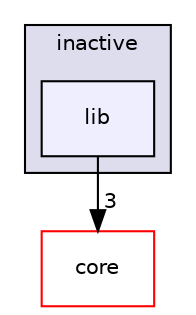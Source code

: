 digraph "inactive/lib" {
  compound=true
  node [ fontsize="10", fontname="Helvetica"];
  edge [ labelfontsize="10", labelfontname="Helvetica"];
  subgraph clusterdir_3850f8c1070c12997d7a734f999b50e7 {
    graph [ bgcolor="#ddddee", pencolor="black", label="inactive" fontname="Helvetica", fontsize="10", URL="dir_3850f8c1070c12997d7a734f999b50e7.html"]
  dir_b3053b17b1691346fbe06f67b7a49073 [shape=box, label="lib", style="filled", fillcolor="#eeeeff", pencolor="black", URL="dir_b3053b17b1691346fbe06f67b7a49073.html"];
  }
  dir_4270bfced15e0e73154b13468c7c9ad9 [shape=box label="core" fillcolor="white" style="filled" color="red" URL="dir_4270bfced15e0e73154b13468c7c9ad9.html"];
  dir_b3053b17b1691346fbe06f67b7a49073->dir_4270bfced15e0e73154b13468c7c9ad9 [headlabel="3", labeldistance=1.5 headhref="dir_000057_000001.html"];
}
